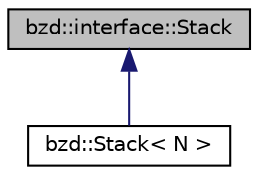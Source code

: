 digraph "bzd::interface::Stack"
{
  edge [fontname="Helvetica",fontsize="10",labelfontname="Helvetica",labelfontsize="10"];
  node [fontname="Helvetica",fontsize="10",shape=record];
  Node0 [label="bzd::interface::Stack",height=0.2,width=0.4,color="black", fillcolor="grey75", style="filled", fontcolor="black"];
  Node0 -> Node1 [dir="back",color="midnightblue",fontsize="10",style="solid"];
  Node1 [label="bzd::Stack\< N \>",height=0.2,width=0.4,color="black", fillcolor="white", style="filled",URL="$classbzd_1_1Stack.html"];
}
